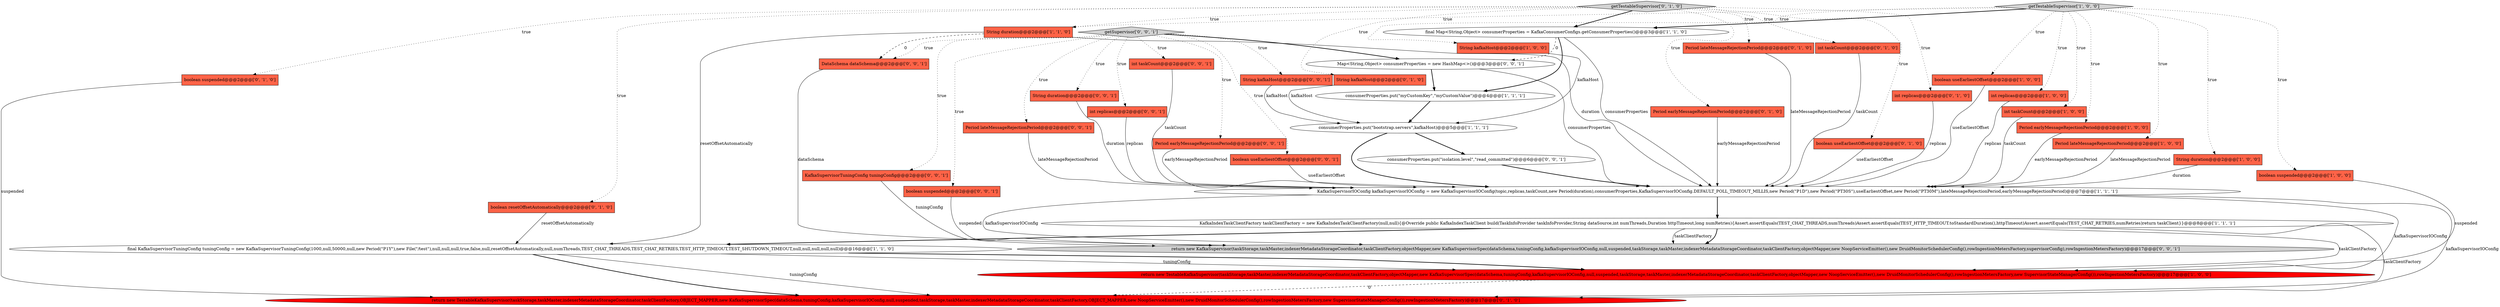 digraph {
20 [style = filled, label = "int taskCount@@@2@@@['0', '1', '0']", fillcolor = tomato, shape = box image = "AAA0AAABBB2BBB"];
19 [style = filled, label = "Period earlyMessageRejectionPeriod@@@2@@@['0', '1', '0']", fillcolor = tomato, shape = box image = "AAA0AAABBB2BBB"];
8 [style = filled, label = "KafkaIndexTaskClientFactory taskClientFactory = new KafkaIndexTaskClientFactory(null,null){@Override public KafkaIndexTaskClient build(TaskInfoProvider taskInfoProvider,String dataSource,int numThreads,Duration httpTimeout,long numRetries){Assert.assertEquals(TEST_CHAT_THREADS,numThreads)Assert.assertEquals(TEST_HTTP_TIMEOUT.toStandardDuration(),httpTimeout)Assert.assertEquals(TEST_CHAT_RETRIES,numRetries)return taskClient}}@@@8@@@['1', '1', '1']", fillcolor = white, shape = ellipse image = "AAA0AAABBB1BBB"];
24 [style = filled, label = "return new TestableKafkaSupervisor(taskStorage,taskMaster,indexerMetadataStorageCoordinator,taskClientFactory,OBJECT_MAPPER,new KafkaSupervisorSpec(dataSchema,tuningConfig,kafkaSupervisorIOConfig,null,suspended,taskStorage,taskMaster,indexerMetadataStorageCoordinator,taskClientFactory,OBJECT_MAPPER,new NoopServiceEmitter(),new DruidMonitorSchedulerConfig(),rowIngestionMetersFactory,new SupervisorStateManagerConfig()),rowIngestionMetersFactory)@@@17@@@['0', '1', '0']", fillcolor = red, shape = ellipse image = "AAA1AAABBB2BBB"];
26 [style = filled, label = "getTestableSupervisor['0', '1', '0']", fillcolor = lightgray, shape = diamond image = "AAA0AAABBB2BBB"];
15 [style = filled, label = "KafkaSupervisorIOConfig kafkaSupervisorIOConfig = new KafkaSupervisorIOConfig(topic,replicas,taskCount,new Period(duration),consumerProperties,KafkaSupervisorIOConfig.DEFAULT_POLL_TIMEOUT_MILLIS,new Period(\"P1D\"),new Period(\"PT30S\"),useEarliestOffset,new Period(\"PT30M\"),lateMessageRejectionPeriod,earlyMessageRejectionPeriod)@@@7@@@['1', '1', '1']", fillcolor = white, shape = ellipse image = "AAA0AAABBB1BBB"];
25 [style = filled, label = "boolean suspended@@@2@@@['0', '1', '0']", fillcolor = tomato, shape = box image = "AAA0AAABBB2BBB"];
37 [style = filled, label = "int replicas@@@2@@@['0', '0', '1']", fillcolor = tomato, shape = box image = "AAA0AAABBB3BBB"];
14 [style = filled, label = "boolean useEarliestOffset@@@2@@@['1', '0', '0']", fillcolor = tomato, shape = box image = "AAA0AAABBB1BBB"];
31 [style = filled, label = "Period lateMessageRejectionPeriod@@@2@@@['0', '0', '1']", fillcolor = tomato, shape = box image = "AAA0AAABBB3BBB"];
13 [style = filled, label = "consumerProperties.put(\"bootstrap.servers\",kafkaHost)@@@5@@@['1', '1', '1']", fillcolor = white, shape = ellipse image = "AAA0AAABBB1BBB"];
17 [style = filled, label = "boolean useEarliestOffset@@@2@@@['0', '1', '0']", fillcolor = tomato, shape = box image = "AAA0AAABBB2BBB"];
12 [style = filled, label = "int replicas@@@2@@@['1', '0', '0']", fillcolor = tomato, shape = box image = "AAA0AAABBB1BBB"];
38 [style = filled, label = "Period earlyMessageRejectionPeriod@@@2@@@['0', '0', '1']", fillcolor = tomato, shape = box image = "AAA0AAABBB3BBB"];
9 [style = filled, label = "int taskCount@@@2@@@['1', '0', '0']", fillcolor = tomato, shape = box image = "AAA0AAABBB1BBB"];
30 [style = filled, label = "consumerProperties.put(\"isolation.level\",\"read_committed\")@@@6@@@['0', '0', '1']", fillcolor = white, shape = ellipse image = "AAA0AAABBB3BBB"];
33 [style = filled, label = "boolean useEarliestOffset@@@2@@@['0', '0', '1']", fillcolor = tomato, shape = box image = "AAA0AAABBB3BBB"];
11 [style = filled, label = "final KafkaSupervisorTuningConfig tuningConfig = new KafkaSupervisorTuningConfig(1000,null,50000,null,new Period(\"P1Y\"),new File(\"/test\"),null,null,null,true,false,null,resetOffsetAutomatically,null,numThreads,TEST_CHAT_THREADS,TEST_CHAT_RETRIES,TEST_HTTP_TIMEOUT,TEST_SHUTDOWN_TIMEOUT,null,null,null,null,null)@@@16@@@['1', '1', '0']", fillcolor = white, shape = ellipse image = "AAA0AAABBB1BBB"];
3 [style = filled, label = "Period earlyMessageRejectionPeriod@@@2@@@['1', '0', '0']", fillcolor = tomato, shape = box image = "AAA0AAABBB1BBB"];
27 [style = filled, label = "String kafkaHost@@@2@@@['0', '0', '1']", fillcolor = tomato, shape = box image = "AAA0AAABBB3BBB"];
0 [style = filled, label = "getTestableSupervisor['1', '0', '0']", fillcolor = lightgray, shape = diamond image = "AAA0AAABBB1BBB"];
36 [style = filled, label = "Map<String,Object> consumerProperties = new HashMap<>()@@@3@@@['0', '0', '1']", fillcolor = white, shape = ellipse image = "AAA0AAABBB3BBB"];
21 [style = filled, label = "Period lateMessageRejectionPeriod@@@2@@@['0', '1', '0']", fillcolor = tomato, shape = box image = "AAA0AAABBB2BBB"];
40 [style = filled, label = "DataSchema dataSchema@@@2@@@['0', '0', '1']", fillcolor = tomato, shape = box image = "AAA0AAABBB3BBB"];
6 [style = filled, label = "final Map<String,Object> consumerProperties = KafkaConsumerConfigs.getConsumerProperties()@@@3@@@['1', '1', '0']", fillcolor = white, shape = ellipse image = "AAA0AAABBB1BBB"];
18 [style = filled, label = "String kafkaHost@@@2@@@['0', '1', '0']", fillcolor = tomato, shape = box image = "AAA0AAABBB2BBB"];
23 [style = filled, label = "boolean resetOffsetAutomatically@@@2@@@['0', '1', '0']", fillcolor = tomato, shape = box image = "AAA0AAABBB2BBB"];
28 [style = filled, label = "String duration@@@2@@@['0', '0', '1']", fillcolor = tomato, shape = box image = "AAA0AAABBB3BBB"];
16 [style = filled, label = "String duration@@@2@@@['1', '1', '0']", fillcolor = tomato, shape = box image = "AAA0AAABBB1BBB"];
29 [style = filled, label = "getSupervisor['0', '0', '1']", fillcolor = lightgray, shape = diamond image = "AAA0AAABBB3BBB"];
5 [style = filled, label = "Period lateMessageRejectionPeriod@@@2@@@['1', '0', '0']", fillcolor = tomato, shape = box image = "AAA0AAABBB1BBB"];
1 [style = filled, label = "return new TestableKafkaSupervisor(taskStorage,taskMaster,indexerMetadataStorageCoordinator,taskClientFactory,objectMapper,new KafkaSupervisorSpec(dataSchema,tuningConfig,kafkaSupervisorIOConfig,null,suspended,taskStorage,taskMaster,indexerMetadataStorageCoordinator,taskClientFactory,objectMapper,new NoopServiceEmitter(),new DruidMonitorSchedulerConfig(),rowIngestionMetersFactory,new SupervisorStateManagerConfig()),rowIngestionMetersFactory)@@@17@@@['1', '0', '0']", fillcolor = red, shape = ellipse image = "AAA1AAABBB1BBB"];
34 [style = filled, label = "return new KafkaSupervisor(taskStorage,taskMaster,indexerMetadataStorageCoordinator,taskClientFactory,objectMapper,new KafkaSupervisorSpec(dataSchema,tuningConfig,kafkaSupervisorIOConfig,null,suspended,taskStorage,taskMaster,indexerMetadataStorageCoordinator,taskClientFactory,objectMapper,new NoopServiceEmitter(),new DruidMonitorSchedulerConfig(),rowIngestionMetersFactory,supervisorConfig),rowIngestionMetersFactory)@@@17@@@['0', '0', '1']", fillcolor = lightgray, shape = ellipse image = "AAA0AAABBB3BBB"];
22 [style = filled, label = "int replicas@@@2@@@['0', '1', '0']", fillcolor = tomato, shape = box image = "AAA0AAABBB2BBB"];
4 [style = filled, label = "consumerProperties.put(\"myCustomKey\",\"myCustomValue\")@@@4@@@['1', '1', '1']", fillcolor = white, shape = ellipse image = "AAA0AAABBB1BBB"];
32 [style = filled, label = "int taskCount@@@2@@@['0', '0', '1']", fillcolor = tomato, shape = box image = "AAA0AAABBB3BBB"];
7 [style = filled, label = "String kafkaHost@@@2@@@['1', '0', '0']", fillcolor = tomato, shape = box image = "AAA0AAABBB1BBB"];
2 [style = filled, label = "String duration@@@2@@@['1', '0', '0']", fillcolor = tomato, shape = box image = "AAA0AAABBB1BBB"];
35 [style = filled, label = "KafkaSupervisorTuningConfig tuningConfig@@@2@@@['0', '0', '1']", fillcolor = tomato, shape = box image = "AAA0AAABBB3BBB"];
39 [style = filled, label = "boolean suspended@@@2@@@['0', '0', '1']", fillcolor = tomato, shape = box image = "AAA0AAABBB3BBB"];
10 [style = filled, label = "boolean suspended@@@2@@@['1', '0', '0']", fillcolor = tomato, shape = box image = "AAA0AAABBB1BBB"];
29->36 [style = bold, label=""];
8->34 [style = bold, label=""];
0->12 [style = dotted, label="true"];
3->15 [style = solid, label="earlyMessageRejectionPeriod"];
0->5 [style = dotted, label="true"];
5->15 [style = solid, label="lateMessageRejectionPeriod"];
22->15 [style = solid, label="replicas"];
14->15 [style = solid, label="useEarliestOffset"];
37->15 [style = solid, label="replicas"];
0->10 [style = dotted, label="true"];
8->1 [style = solid, label="taskClientFactory"];
11->1 [style = bold, label=""];
0->6 [style = bold, label=""];
25->24 [style = solid, label="suspended"];
18->13 [style = solid, label="kafkaHost"];
26->25 [style = dotted, label="true"];
29->27 [style = dotted, label="true"];
16->11 [style = solid, label="resetOffsetAutomatically"];
4->13 [style = bold, label=""];
36->4 [style = bold, label=""];
15->1 [style = solid, label="kafkaSupervisorIOConfig"];
38->15 [style = solid, label="earlyMessageRejectionPeriod"];
15->24 [style = solid, label="kafkaSupervisorIOConfig"];
8->34 [style = solid, label="taskClientFactory"];
26->20 [style = dotted, label="true"];
26->23 [style = dotted, label="true"];
9->15 [style = solid, label="taskCount"];
13->30 [style = bold, label=""];
26->22 [style = dotted, label="true"];
26->19 [style = dotted, label="true"];
29->37 [style = dotted, label="true"];
19->15 [style = solid, label="earlyMessageRejectionPeriod"];
8->24 [style = solid, label="taskClientFactory"];
11->24 [style = bold, label=""];
26->6 [style = bold, label=""];
40->34 [style = solid, label="dataSchema"];
10->1 [style = solid, label="suspended"];
36->15 [style = solid, label="consumerProperties"];
11->1 [style = solid, label="tuningConfig"];
15->34 [style = solid, label="kafkaSupervisorIOConfig"];
27->13 [style = solid, label="kafkaHost"];
2->15 [style = solid, label="duration"];
35->34 [style = solid, label="tuningConfig"];
31->15 [style = solid, label="lateMessageRejectionPeriod"];
28->15 [style = solid, label="duration"];
6->4 [style = bold, label=""];
23->11 [style = solid, label="resetOffsetAutomatically"];
29->38 [style = dotted, label="true"];
29->28 [style = dotted, label="true"];
12->15 [style = solid, label="replicas"];
7->13 [style = solid, label="kafkaHost"];
26->21 [style = dotted, label="true"];
1->24 [style = dashed, label="0"];
26->17 [style = dotted, label="true"];
29->40 [style = dotted, label="true"];
6->36 [style = dashed, label="0"];
21->15 [style = solid, label="lateMessageRejectionPeriod"];
39->34 [style = solid, label="suspended"];
20->15 [style = solid, label="taskCount"];
26->18 [style = dotted, label="true"];
0->14 [style = dotted, label="true"];
26->16 [style = dotted, label="true"];
29->33 [style = dotted, label="true"];
13->15 [style = bold, label=""];
11->24 [style = solid, label="tuningConfig"];
0->16 [style = dotted, label="true"];
16->15 [style = solid, label="duration"];
32->15 [style = solid, label="taskCount"];
33->15 [style = solid, label="useEarliestOffset"];
0->2 [style = dotted, label="true"];
0->3 [style = dotted, label="true"];
0->7 [style = dotted, label="true"];
8->11 [style = bold, label=""];
0->9 [style = dotted, label="true"];
29->32 [style = dotted, label="true"];
6->15 [style = solid, label="consumerProperties"];
15->8 [style = bold, label=""];
29->35 [style = dotted, label="true"];
17->15 [style = solid, label="useEarliestOffset"];
16->40 [style = dashed, label="0"];
30->15 [style = bold, label=""];
29->39 [style = dotted, label="true"];
29->31 [style = dotted, label="true"];
}
